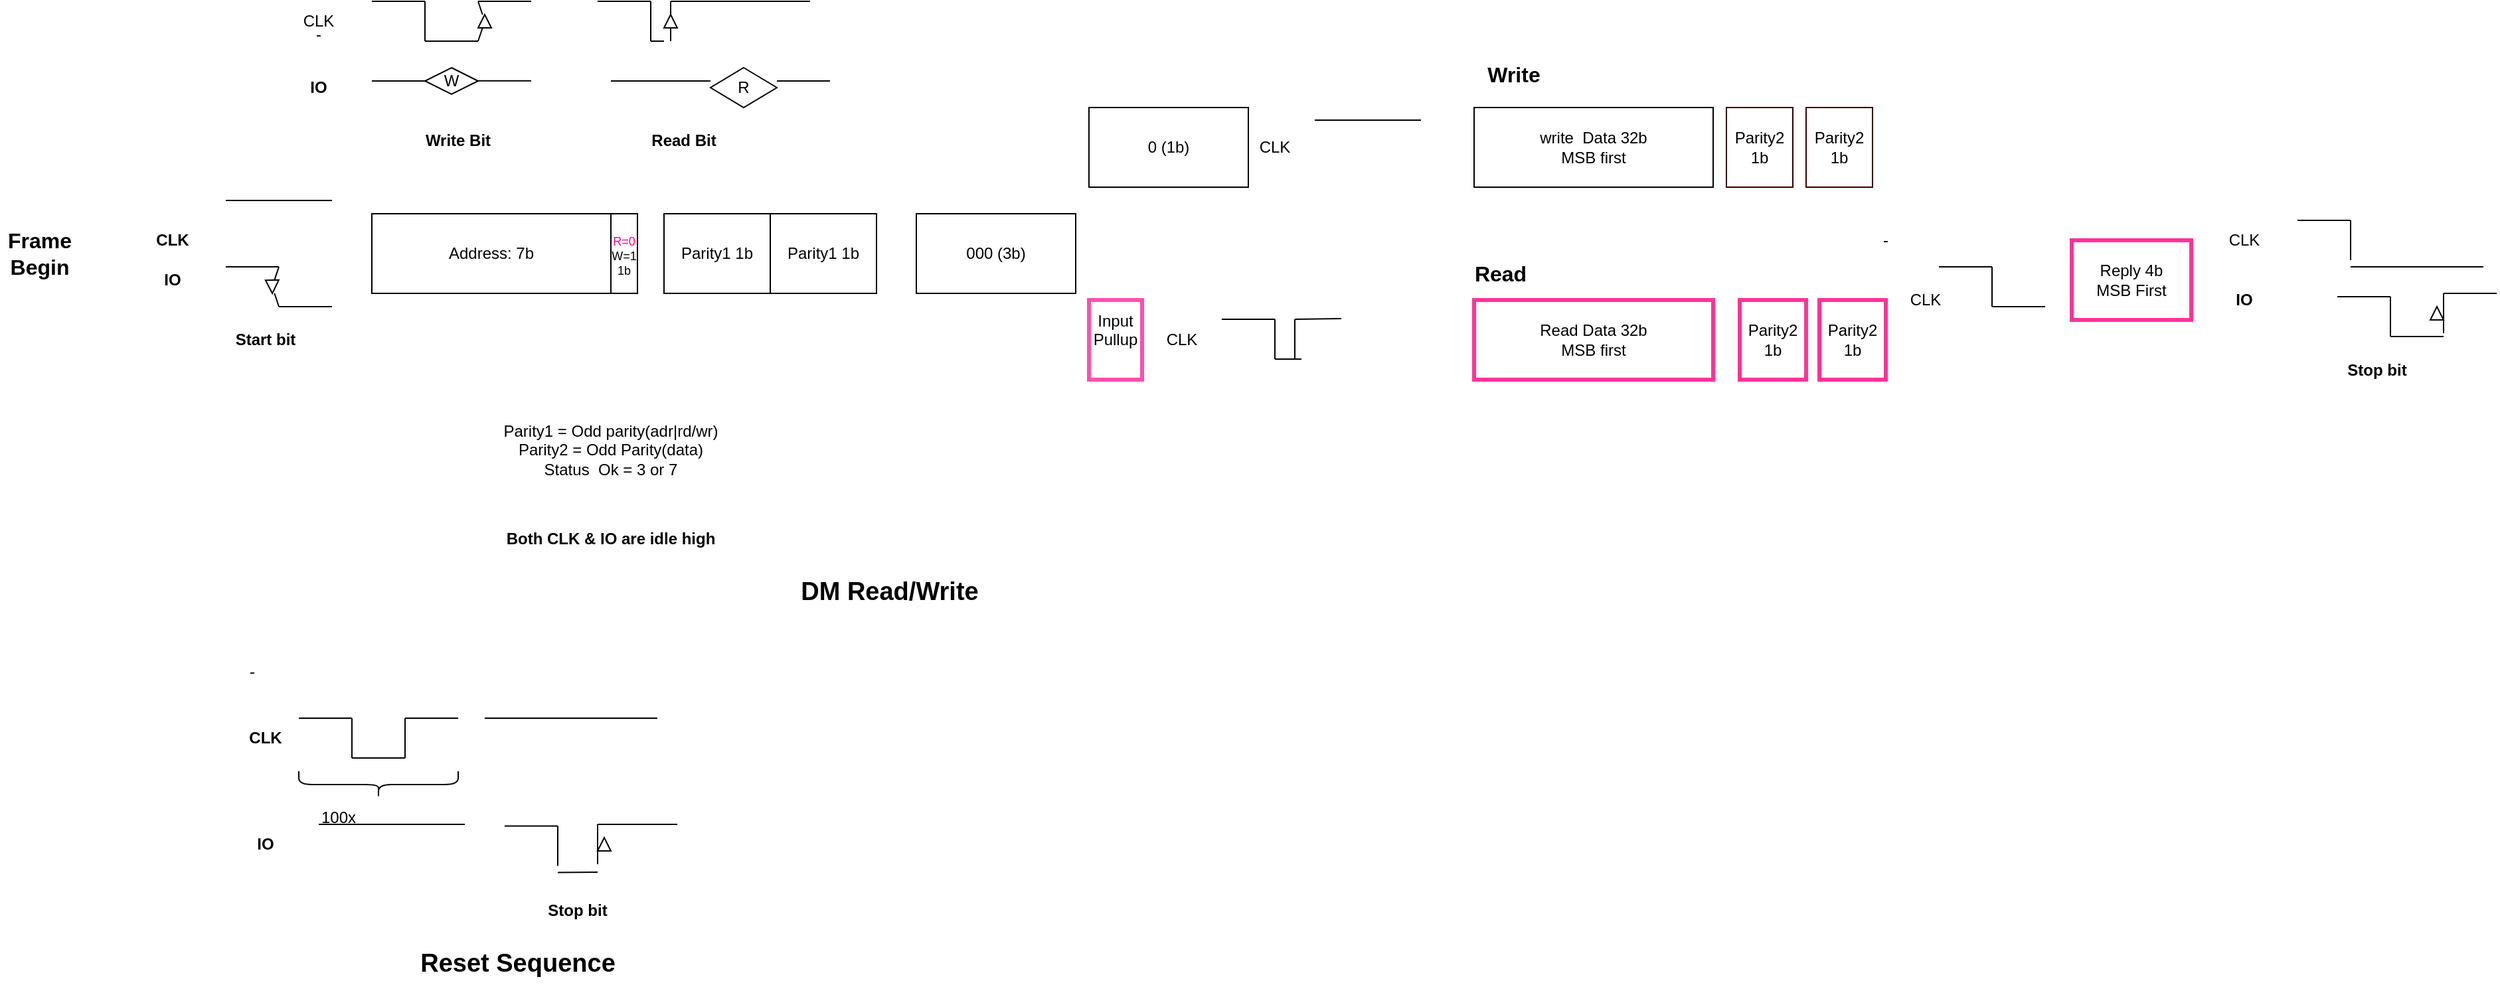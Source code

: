 <mxfile version="24.7.5">
  <diagram name="Page-1" id="jChE_Ysqi16fvVHo6qqx">
    <mxGraphModel dx="2607" dy="1598" grid="1" gridSize="10" guides="1" tooltips="1" connect="1" arrows="1" fold="1" page="1" pageScale="1" pageWidth="850" pageHeight="1100" math="0" shadow="0">
      <root>
        <mxCell id="0" />
        <mxCell id="1" parent="0" />
        <mxCell id="N4g29BDLzSWMzvOM655R-1" value="&lt;b&gt;CLK&lt;/b&gt;" style="text;html=1;align=center;verticalAlign=middle;whiteSpace=wrap;rounded=0;" vertex="1" parent="1">
          <mxGeometry x="150" y="165" width="60" height="30" as="geometry" />
        </mxCell>
        <mxCell id="N4g29BDLzSWMzvOM655R-2" value="&lt;b&gt;IO&lt;/b&gt;" style="text;html=1;align=center;verticalAlign=middle;whiteSpace=wrap;rounded=0;" vertex="1" parent="1">
          <mxGeometry x="150" y="195" width="60" height="30" as="geometry" />
        </mxCell>
        <mxCell id="N4g29BDLzSWMzvOM655R-3" value="" style="endArrow=none;html=1;rounded=0;" edge="1" parent="1">
          <mxGeometry width="50" height="50" relative="1" as="geometry">
            <mxPoint x="220" y="150" as="sourcePoint" />
            <mxPoint x="300" y="150" as="targetPoint" />
          </mxGeometry>
        </mxCell>
        <mxCell id="N4g29BDLzSWMzvOM655R-4" value="" style="endArrow=none;html=1;rounded=0;" edge="1" parent="1">
          <mxGeometry width="50" height="50" relative="1" as="geometry">
            <mxPoint x="220" y="200" as="sourcePoint" />
            <mxPoint x="260" y="200" as="targetPoint" />
          </mxGeometry>
        </mxCell>
        <mxCell id="N4g29BDLzSWMzvOM655R-5" value="" style="endArrow=none;html=1;rounded=0;" edge="1" parent="1">
          <mxGeometry width="50" height="50" relative="1" as="geometry">
            <mxPoint x="260" y="230" as="sourcePoint" />
            <mxPoint x="300" y="230" as="targetPoint" />
          </mxGeometry>
        </mxCell>
        <mxCell id="N4g29BDLzSWMzvOM655R-6" value="" style="endArrow=none;html=1;rounded=0;" edge="1" parent="1" source="N4g29BDLzSWMzvOM655R-137">
          <mxGeometry width="50" height="50" relative="1" as="geometry">
            <mxPoint x="260" y="230" as="sourcePoint" />
            <mxPoint x="260" y="200" as="targetPoint" />
          </mxGeometry>
        </mxCell>
        <mxCell id="N4g29BDLzSWMzvOM655R-7" value="&lt;b&gt;Start bit&lt;/b&gt;" style="text;html=1;align=center;verticalAlign=middle;whiteSpace=wrap;rounded=0;" vertex="1" parent="1">
          <mxGeometry x="220" y="240" width="60" height="30" as="geometry" />
        </mxCell>
        <mxCell id="N4g29BDLzSWMzvOM655R-14" value="" style="group" vertex="1" connectable="0" parent="1">
          <mxGeometry x="330" y="160" width="200" height="60" as="geometry" />
        </mxCell>
        <mxCell id="N4g29BDLzSWMzvOM655R-11" value="Address: 7b" style="rounded=0;whiteSpace=wrap;html=1;" vertex="1" parent="N4g29BDLzSWMzvOM655R-14">
          <mxGeometry width="180" height="60" as="geometry" />
        </mxCell>
        <mxCell id="N4g29BDLzSWMzvOM655R-12" value="&lt;font color=&quot;#ff0080&quot; style=&quot;font-size: 9px;&quot;&gt;R=0&lt;/font&gt;&lt;div style=&quot;font-size: 9px;&quot;&gt;W=1&lt;/div&gt;&lt;div style=&quot;font-size: 9px;&quot;&gt;1b&lt;/div&gt;" style="rounded=0;whiteSpace=wrap;html=1;" vertex="1" parent="N4g29BDLzSWMzvOM655R-14">
          <mxGeometry x="180" width="20" height="60" as="geometry" />
        </mxCell>
        <mxCell id="N4g29BDLzSWMzvOM655R-15" value="" style="group" vertex="1" connectable="0" parent="1">
          <mxGeometry x="550" y="160" width="310" height="60" as="geometry" />
        </mxCell>
        <mxCell id="N4g29BDLzSWMzvOM655R-16" value="Parity1 1b" style="rounded=0;whiteSpace=wrap;html=1;" vertex="1" parent="N4g29BDLzSWMzvOM655R-15">
          <mxGeometry width="80" height="60" as="geometry" />
        </mxCell>
        <mxCell id="N4g29BDLzSWMzvOM655R-18" value="" style="group" vertex="1" connectable="0" parent="N4g29BDLzSWMzvOM655R-15">
          <mxGeometry x="80" width="230" height="60" as="geometry" />
        </mxCell>
        <mxCell id="N4g29BDLzSWMzvOM655R-19" value="Parity1 1b" style="rounded=0;whiteSpace=wrap;html=1;" vertex="1" parent="N4g29BDLzSWMzvOM655R-18">
          <mxGeometry width="80" height="60" as="geometry" />
        </mxCell>
        <mxCell id="N4g29BDLzSWMzvOM655R-24" value="000 (3b)" style="rounded=0;whiteSpace=wrap;html=1;" vertex="1" parent="N4g29BDLzSWMzvOM655R-18">
          <mxGeometry x="110" width="120" height="60" as="geometry" />
        </mxCell>
        <mxCell id="N4g29BDLzSWMzvOM655R-30" value="0 (1b)" style="rounded=0;whiteSpace=wrap;html=1;" vertex="1" parent="1">
          <mxGeometry x="870" y="80" width="120" height="60" as="geometry" />
        </mxCell>
        <mxCell id="N4g29BDLzSWMzvOM655R-31" value="Input Pullup&lt;div&gt;&lt;br&gt;&lt;/div&gt;" style="rounded=0;whiteSpace=wrap;html=1;strokeColor=#FF4FAD;strokeWidth=3;" vertex="1" parent="1">
          <mxGeometry x="870" y="225" width="40" height="60" as="geometry" />
        </mxCell>
        <mxCell id="N4g29BDLzSWMzvOM655R-33" value="" style="endArrow=none;html=1;rounded=0;" edge="1" parent="1">
          <mxGeometry width="50" height="50" relative="1" as="geometry">
            <mxPoint x="1040" y="89.44" as="sourcePoint" />
            <mxPoint x="1120" y="89.44" as="targetPoint" />
          </mxGeometry>
        </mxCell>
        <mxCell id="N4g29BDLzSWMzvOM655R-38" value="CLK" style="text;html=1;align=center;verticalAlign=middle;whiteSpace=wrap;rounded=0;" vertex="1" parent="1">
          <mxGeometry x="910" y="240" width="60" height="30" as="geometry" />
        </mxCell>
        <mxCell id="N4g29BDLzSWMzvOM655R-41" value="" style="endArrow=none;html=1;rounded=0;" edge="1" parent="1">
          <mxGeometry width="50" height="50" relative="1" as="geometry">
            <mxPoint x="330" as="sourcePoint" />
            <mxPoint x="370" as="targetPoint" />
          </mxGeometry>
        </mxCell>
        <mxCell id="N4g29BDLzSWMzvOM655R-42" value="" style="endArrow=none;html=1;rounded=0;" edge="1" parent="1">
          <mxGeometry width="50" height="50" relative="1" as="geometry">
            <mxPoint x="370" y="30" as="sourcePoint" />
            <mxPoint x="410" y="30" as="targetPoint" />
          </mxGeometry>
        </mxCell>
        <mxCell id="N4g29BDLzSWMzvOM655R-43" value="" style="endArrow=none;html=1;rounded=0;" edge="1" parent="1">
          <mxGeometry width="50" height="50" relative="1" as="geometry">
            <mxPoint x="370" y="30" as="sourcePoint" />
            <mxPoint x="370" as="targetPoint" />
          </mxGeometry>
        </mxCell>
        <mxCell id="N4g29BDLzSWMzvOM655R-44" value="&lt;b&gt;Write Bit&lt;/b&gt;" style="text;html=1;align=center;verticalAlign=middle;whiteSpace=wrap;rounded=0;" vertex="1" parent="1">
          <mxGeometry x="365" y="90" width="60" height="30" as="geometry" />
        </mxCell>
        <mxCell id="N4g29BDLzSWMzvOM655R-45" value="-" style="text;html=1;align=center;verticalAlign=middle;whiteSpace=wrap;rounded=0;" vertex="1" parent="1">
          <mxGeometry x="260" y="10" width="60" height="30" as="geometry" />
        </mxCell>
        <mxCell id="N4g29BDLzSWMzvOM655R-46" value="&lt;b&gt;IO&lt;/b&gt;" style="text;html=1;align=center;verticalAlign=middle;whiteSpace=wrap;rounded=0;" vertex="1" parent="1">
          <mxGeometry x="260" y="50" width="60" height="30" as="geometry" />
        </mxCell>
        <mxCell id="N4g29BDLzSWMzvOM655R-47" value="" style="endArrow=none;html=1;rounded=0;" edge="1" parent="1" source="N4g29BDLzSWMzvOM655R-133">
          <mxGeometry width="50" height="50" relative="1" as="geometry">
            <mxPoint x="410" y="30" as="sourcePoint" />
            <mxPoint x="410" as="targetPoint" />
          </mxGeometry>
        </mxCell>
        <mxCell id="N4g29BDLzSWMzvOM655R-48" value="" style="endArrow=none;html=1;rounded=0;" edge="1" parent="1">
          <mxGeometry width="50" height="50" relative="1" as="geometry">
            <mxPoint x="410" as="sourcePoint" />
            <mxPoint x="450" as="targetPoint" />
          </mxGeometry>
        </mxCell>
        <mxCell id="N4g29BDLzSWMzvOM655R-50" value="W" style="rhombus;whiteSpace=wrap;html=1;" vertex="1" parent="1">
          <mxGeometry x="370" y="50" width="40" height="20" as="geometry" />
        </mxCell>
        <mxCell id="N4g29BDLzSWMzvOM655R-51" value="" style="endArrow=none;html=1;rounded=0;" edge="1" parent="1">
          <mxGeometry width="50" height="50" relative="1" as="geometry">
            <mxPoint x="330" y="60" as="sourcePoint" />
            <mxPoint x="370" y="60" as="targetPoint" />
          </mxGeometry>
        </mxCell>
        <mxCell id="N4g29BDLzSWMzvOM655R-52" value="" style="endArrow=none;html=1;rounded=0;" edge="1" parent="1">
          <mxGeometry width="50" height="50" relative="1" as="geometry">
            <mxPoint x="410" y="59.88" as="sourcePoint" />
            <mxPoint x="450" y="59.88" as="targetPoint" />
          </mxGeometry>
        </mxCell>
        <mxCell id="N4g29BDLzSWMzvOM655R-53" value="" style="endArrow=none;html=1;rounded=0;" edge="1" parent="1">
          <mxGeometry width="50" height="50" relative="1" as="geometry">
            <mxPoint x="500" as="sourcePoint" />
            <mxPoint x="540" as="targetPoint" />
          </mxGeometry>
        </mxCell>
        <mxCell id="N4g29BDLzSWMzvOM655R-55" value="" style="endArrow=none;html=1;rounded=0;" edge="1" parent="1">
          <mxGeometry width="50" height="50" relative="1" as="geometry">
            <mxPoint x="540" y="30" as="sourcePoint" />
            <mxPoint x="540" as="targetPoint" />
          </mxGeometry>
        </mxCell>
        <mxCell id="N4g29BDLzSWMzvOM655R-56" value="&lt;b&gt;Read Bit&lt;/b&gt;" style="text;html=1;align=center;verticalAlign=middle;whiteSpace=wrap;rounded=0;" vertex="1" parent="1">
          <mxGeometry x="535" y="90" width="60" height="30" as="geometry" />
        </mxCell>
        <mxCell id="N4g29BDLzSWMzvOM655R-57" value="" style="endArrow=none;html=1;rounded=0;" edge="1" parent="1">
          <mxGeometry width="50" height="50" relative="1" as="geometry">
            <mxPoint x="555" y="30" as="sourcePoint" />
            <mxPoint x="555" as="targetPoint" />
            <Array as="points">
              <mxPoint x="555" y="10" />
            </Array>
          </mxGeometry>
        </mxCell>
        <mxCell id="N4g29BDLzSWMzvOM655R-58" value="" style="endArrow=none;html=1;rounded=0;" edge="1" parent="1">
          <mxGeometry width="50" height="50" relative="1" as="geometry">
            <mxPoint x="555" as="sourcePoint" />
            <mxPoint x="660" as="targetPoint" />
          </mxGeometry>
        </mxCell>
        <mxCell id="N4g29BDLzSWMzvOM655R-59" value="R" style="rhombus;whiteSpace=wrap;html=1;" vertex="1" parent="1">
          <mxGeometry x="585" y="50" width="50" height="30" as="geometry" />
        </mxCell>
        <mxCell id="N4g29BDLzSWMzvOM655R-60" value="" style="endArrow=none;html=1;rounded=0;" edge="1" parent="1">
          <mxGeometry width="50" height="50" relative="1" as="geometry">
            <mxPoint x="510" y="60" as="sourcePoint" />
            <mxPoint x="585" y="60" as="targetPoint" />
          </mxGeometry>
        </mxCell>
        <mxCell id="N4g29BDLzSWMzvOM655R-61" value="" style="endArrow=none;html=1;rounded=0;" edge="1" parent="1">
          <mxGeometry width="50" height="50" relative="1" as="geometry">
            <mxPoint x="635" y="60" as="sourcePoint" />
            <mxPoint x="675" y="60" as="targetPoint" />
          </mxGeometry>
        </mxCell>
        <mxCell id="N4g29BDLzSWMzvOM655R-62" value="" style="endArrow=none;html=1;rounded=0;" edge="1" parent="1">
          <mxGeometry width="50" height="50" relative="1" as="geometry">
            <mxPoint x="540" y="30" as="sourcePoint" />
            <mxPoint x="550" y="30" as="targetPoint" />
          </mxGeometry>
        </mxCell>
        <mxCell id="N4g29BDLzSWMzvOM655R-63" value="" style="endArrow=none;html=1;rounded=0;" edge="1" parent="1">
          <mxGeometry width="50" height="50" relative="1" as="geometry">
            <mxPoint x="970" y="239.44" as="sourcePoint" />
            <mxPoint x="1010" y="239.44" as="targetPoint" />
          </mxGeometry>
        </mxCell>
        <mxCell id="N4g29BDLzSWMzvOM655R-64" value="" style="endArrow=none;html=1;rounded=0;" edge="1" parent="1">
          <mxGeometry width="50" height="50" relative="1" as="geometry">
            <mxPoint x="1010" y="269.44" as="sourcePoint" />
            <mxPoint x="1010" y="239.44" as="targetPoint" />
          </mxGeometry>
        </mxCell>
        <mxCell id="N4g29BDLzSWMzvOM655R-65" value="" style="endArrow=none;html=1;rounded=0;" edge="1" parent="1">
          <mxGeometry width="50" height="50" relative="1" as="geometry">
            <mxPoint x="1025" y="269.44" as="sourcePoint" />
            <mxPoint x="1025" y="239.44" as="targetPoint" />
            <Array as="points">
              <mxPoint x="1025" y="249.44" />
            </Array>
          </mxGeometry>
        </mxCell>
        <mxCell id="N4g29BDLzSWMzvOM655R-66" value="" style="endArrow=none;html=1;rounded=0;" edge="1" parent="1">
          <mxGeometry width="50" height="50" relative="1" as="geometry">
            <mxPoint x="1025" y="239.44" as="sourcePoint" />
            <mxPoint x="1060" y="238.98" as="targetPoint" />
          </mxGeometry>
        </mxCell>
        <mxCell id="N4g29BDLzSWMzvOM655R-67" value="" style="endArrow=none;html=1;rounded=0;" edge="1" parent="1">
          <mxGeometry width="50" height="50" relative="1" as="geometry">
            <mxPoint x="1010" y="269.44" as="sourcePoint" />
            <mxPoint x="1030" y="269.44" as="targetPoint" />
          </mxGeometry>
        </mxCell>
        <mxCell id="N4g29BDLzSWMzvOM655R-73" value="CLK" style="text;html=1;align=center;verticalAlign=middle;whiteSpace=wrap;rounded=0;" vertex="1" parent="1">
          <mxGeometry x="260" width="60" height="30" as="geometry" />
        </mxCell>
        <mxCell id="N4g29BDLzSWMzvOM655R-74" value="CLK" style="text;html=1;align=center;verticalAlign=middle;whiteSpace=wrap;rounded=0;" vertex="1" parent="1">
          <mxGeometry x="980" y="95" width="60" height="30" as="geometry" />
        </mxCell>
        <mxCell id="N4g29BDLzSWMzvOM655R-75" value="&lt;b&gt;&lt;font style=&quot;font-size: 16px;&quot;&gt;Frame Begin&lt;/font&gt;&lt;/b&gt;" style="text;html=1;align=center;verticalAlign=middle;whiteSpace=wrap;rounded=0;" vertex="1" parent="1">
          <mxGeometry x="50" y="175" width="60" height="30" as="geometry" />
        </mxCell>
        <mxCell id="N4g29BDLzSWMzvOM655R-76" value="&lt;b&gt;&lt;font style=&quot;font-size: 16px;&quot;&gt;Write&lt;/font&gt;&lt;/b&gt;" style="text;html=1;align=center;verticalAlign=middle;whiteSpace=wrap;rounded=0;" vertex="1" parent="1">
          <mxGeometry x="1160" y="40" width="60" height="30" as="geometry" />
        </mxCell>
        <mxCell id="N4g29BDLzSWMzvOM655R-80" value="" style="group" vertex="1" connectable="0" parent="1">
          <mxGeometry x="1160" y="80" width="200" height="60" as="geometry" />
        </mxCell>
        <mxCell id="N4g29BDLzSWMzvOM655R-81" value="write&amp;nbsp; Data 32b&lt;div&gt;MSB first&lt;/div&gt;" style="rounded=0;whiteSpace=wrap;html=1;" vertex="1" parent="N4g29BDLzSWMzvOM655R-80">
          <mxGeometry width="180" height="60" as="geometry" />
        </mxCell>
        <mxCell id="N4g29BDLzSWMzvOM655R-83" value="Read Data 32b&lt;div&gt;MSB first&lt;/div&gt;" style="rounded=0;whiteSpace=wrap;html=1;strokeColor=#FF3399;perimeterSpacing=2;strokeWidth=3;" vertex="1" parent="1">
          <mxGeometry x="1160" y="225" width="180" height="60" as="geometry" />
        </mxCell>
        <mxCell id="N4g29BDLzSWMzvOM655R-84" value="&lt;b&gt;&lt;font style=&quot;font-size: 16px;&quot;&gt;Read&lt;/font&gt;&lt;/b&gt;" style="text;html=1;align=center;verticalAlign=middle;whiteSpace=wrap;rounded=0;" vertex="1" parent="1">
          <mxGeometry x="1150" y="190" width="60" height="30" as="geometry" />
        </mxCell>
        <mxCell id="N4g29BDLzSWMzvOM655R-86" value="Parity2 1b" style="rounded=0;whiteSpace=wrap;html=1;strokeColor=#FF3399;perimeterSpacing=2;strokeWidth=3;" vertex="1" parent="1">
          <mxGeometry x="1360" y="225" width="50" height="60" as="geometry" />
        </mxCell>
        <mxCell id="N4g29BDLzSWMzvOM655R-87" value="Parity2 1b" style="rounded=0;whiteSpace=wrap;html=1;strokeColor=#FF3399;perimeterSpacing=2;strokeWidth=3;" vertex="1" parent="1">
          <mxGeometry x="1420" y="225" width="50" height="60" as="geometry" />
        </mxCell>
        <mxCell id="N4g29BDLzSWMzvOM655R-88" value="Parity2 1b" style="rounded=0;whiteSpace=wrap;html=1;strokeColor=#330000;perimeterSpacing=2;strokeWidth=1;" vertex="1" parent="1">
          <mxGeometry x="1350" y="80" width="50" height="60" as="geometry" />
        </mxCell>
        <mxCell id="N4g29BDLzSWMzvOM655R-89" value="Parity2 1b" style="rounded=0;whiteSpace=wrap;html=1;strokeColor=#330000;perimeterSpacing=2;strokeWidth=1;" vertex="1" parent="1">
          <mxGeometry x="1410" y="80" width="50" height="60" as="geometry" />
        </mxCell>
        <mxCell id="N4g29BDLzSWMzvOM655R-90" value="" style="endArrow=none;html=1;rounded=0;" edge="1" parent="1">
          <mxGeometry width="50" height="50" relative="1" as="geometry">
            <mxPoint x="1510" y="200" as="sourcePoint" />
            <mxPoint x="1550" y="200" as="targetPoint" />
          </mxGeometry>
        </mxCell>
        <mxCell id="N4g29BDLzSWMzvOM655R-91" value="" style="endArrow=none;html=1;rounded=0;" edge="1" parent="1">
          <mxGeometry width="50" height="50" relative="1" as="geometry">
            <mxPoint x="1550" y="230" as="sourcePoint" />
            <mxPoint x="1590" y="230" as="targetPoint" />
          </mxGeometry>
        </mxCell>
        <mxCell id="N4g29BDLzSWMzvOM655R-92" value="" style="endArrow=none;html=1;rounded=0;" edge="1" parent="1">
          <mxGeometry width="50" height="50" relative="1" as="geometry">
            <mxPoint x="1550" y="230" as="sourcePoint" />
            <mxPoint x="1550" y="200" as="targetPoint" />
          </mxGeometry>
        </mxCell>
        <mxCell id="N4g29BDLzSWMzvOM655R-93" value="-" style="text;html=1;align=center;verticalAlign=middle;whiteSpace=wrap;rounded=0;" vertex="1" parent="1">
          <mxGeometry x="1440" y="165" width="60" height="30" as="geometry" />
        </mxCell>
        <mxCell id="N4g29BDLzSWMzvOM655R-94" value="CLK" style="text;html=1;align=center;verticalAlign=middle;whiteSpace=wrap;rounded=0;" vertex="1" parent="1">
          <mxGeometry x="1470" y="210" width="60" height="30" as="geometry" />
        </mxCell>
        <mxCell id="N4g29BDLzSWMzvOM655R-95" value="Reply 4b&lt;div&gt;MSB First&lt;/div&gt;" style="rounded=0;whiteSpace=wrap;html=1;strokeColor=#FF3399;perimeterSpacing=2;strokeWidth=3;" vertex="1" parent="1">
          <mxGeometry x="1610" y="180" width="90" height="60" as="geometry" />
        </mxCell>
        <mxCell id="N4g29BDLzSWMzvOM655R-96" value="" style="endArrow=none;html=1;rounded=0;" edge="1" parent="1">
          <mxGeometry width="50" height="50" relative="1" as="geometry">
            <mxPoint x="1780" y="165" as="sourcePoint" />
            <mxPoint x="1820" y="165" as="targetPoint" />
          </mxGeometry>
        </mxCell>
        <mxCell id="N4g29BDLzSWMzvOM655R-97" value="" style="endArrow=none;html=1;rounded=0;" edge="1" parent="1">
          <mxGeometry width="50" height="50" relative="1" as="geometry">
            <mxPoint x="1820" y="200" as="sourcePoint" />
            <mxPoint x="1920" y="200" as="targetPoint" />
          </mxGeometry>
        </mxCell>
        <mxCell id="N4g29BDLzSWMzvOM655R-98" value="" style="endArrow=none;html=1;rounded=0;" edge="1" parent="1">
          <mxGeometry width="50" height="50" relative="1" as="geometry">
            <mxPoint x="1820" y="195" as="sourcePoint" />
            <mxPoint x="1820" y="165" as="targetPoint" />
          </mxGeometry>
        </mxCell>
        <mxCell id="N4g29BDLzSWMzvOM655R-99" value="CLK" style="text;html=1;align=center;verticalAlign=middle;whiteSpace=wrap;rounded=0;" vertex="1" parent="1">
          <mxGeometry x="1710" y="165" width="60" height="30" as="geometry" />
        </mxCell>
        <mxCell id="N4g29BDLzSWMzvOM655R-100" value="&lt;b&gt;IO&lt;/b&gt;" style="text;html=1;align=center;verticalAlign=middle;whiteSpace=wrap;rounded=0;" vertex="1" parent="1">
          <mxGeometry x="1710" y="210" width="60" height="30" as="geometry" />
        </mxCell>
        <mxCell id="N4g29BDLzSWMzvOM655R-101" value="" style="endArrow=none;html=1;rounded=0;" edge="1" parent="1">
          <mxGeometry width="50" height="50" relative="1" as="geometry">
            <mxPoint x="1810" y="222.5" as="sourcePoint" />
            <mxPoint x="1850" y="222.5" as="targetPoint" />
          </mxGeometry>
        </mxCell>
        <mxCell id="N4g29BDLzSWMzvOM655R-102" value="" style="endArrow=none;html=1;rounded=0;" edge="1" parent="1">
          <mxGeometry width="50" height="50" relative="1" as="geometry">
            <mxPoint x="1850" y="252.5" as="sourcePoint" />
            <mxPoint x="1890" y="252.5" as="targetPoint" />
          </mxGeometry>
        </mxCell>
        <mxCell id="N4g29BDLzSWMzvOM655R-103" value="" style="endArrow=none;html=1;rounded=0;" edge="1" parent="1">
          <mxGeometry width="50" height="50" relative="1" as="geometry">
            <mxPoint x="1850" y="252.5" as="sourcePoint" />
            <mxPoint x="1850" y="222.5" as="targetPoint" />
          </mxGeometry>
        </mxCell>
        <mxCell id="N4g29BDLzSWMzvOM655R-104" value="&lt;b&gt;Stop bit&lt;/b&gt;" style="text;html=1;align=center;verticalAlign=middle;whiteSpace=wrap;rounded=0;" vertex="1" parent="1">
          <mxGeometry x="1810" y="262.5" width="60" height="30" as="geometry" />
        </mxCell>
        <mxCell id="N4g29BDLzSWMzvOM655R-105" value="" style="endArrow=none;html=1;rounded=0;" edge="1" parent="1">
          <mxGeometry width="50" height="50" relative="1" as="geometry">
            <mxPoint x="1890" y="250" as="sourcePoint" />
            <mxPoint x="1890" y="220" as="targetPoint" />
          </mxGeometry>
        </mxCell>
        <mxCell id="N4g29BDLzSWMzvOM655R-106" value="" style="endArrow=none;html=1;rounded=0;" edge="1" parent="1">
          <mxGeometry width="50" height="50" relative="1" as="geometry">
            <mxPoint x="1890" y="220" as="sourcePoint" />
            <mxPoint x="1930" y="220" as="targetPoint" />
          </mxGeometry>
        </mxCell>
        <mxCell id="N4g29BDLzSWMzvOM655R-107" value="Parity1 = Odd parity(adr|rd/wr)&lt;div&gt;Parity2 = Odd Parity(data)&lt;/div&gt;&lt;div&gt;Status&amp;nbsp; Ok = 3 or 7&lt;br&gt;&lt;div&gt;&lt;br&gt;&lt;/div&gt;&lt;/div&gt;" style="text;html=1;align=center;verticalAlign=middle;whiteSpace=wrap;rounded=0;" vertex="1" parent="1">
          <mxGeometry x="340" y="330" width="340" height="30" as="geometry" />
        </mxCell>
        <mxCell id="N4g29BDLzSWMzvOM655R-108" value="&lt;b&gt;Both CLK &amp;amp; IO are idle high&lt;/b&gt;" style="text;html=1;align=center;verticalAlign=middle;whiteSpace=wrap;rounded=0;" vertex="1" parent="1">
          <mxGeometry x="325" y="390" width="370" height="30" as="geometry" />
        </mxCell>
        <mxCell id="N4g29BDLzSWMzvOM655R-109" value="" style="endArrow=none;html=1;rounded=0;" edge="1" parent="1">
          <mxGeometry width="50" height="50" relative="1" as="geometry">
            <mxPoint x="275" y="540" as="sourcePoint" />
            <mxPoint x="315" y="540" as="targetPoint" />
          </mxGeometry>
        </mxCell>
        <mxCell id="N4g29BDLzSWMzvOM655R-110" value="" style="endArrow=none;html=1;rounded=0;" edge="1" parent="1">
          <mxGeometry width="50" height="50" relative="1" as="geometry">
            <mxPoint x="315" y="570" as="sourcePoint" />
            <mxPoint x="355" y="570" as="targetPoint" />
          </mxGeometry>
        </mxCell>
        <mxCell id="N4g29BDLzSWMzvOM655R-111" value="" style="endArrow=none;html=1;rounded=0;" edge="1" parent="1">
          <mxGeometry width="50" height="50" relative="1" as="geometry">
            <mxPoint x="315" y="570" as="sourcePoint" />
            <mxPoint x="315" y="540" as="targetPoint" />
          </mxGeometry>
        </mxCell>
        <mxCell id="N4g29BDLzSWMzvOM655R-112" value="-" style="text;html=1;align=center;verticalAlign=middle;whiteSpace=wrap;rounded=0;" vertex="1" parent="1">
          <mxGeometry x="210" y="490" width="60" height="30" as="geometry" />
        </mxCell>
        <mxCell id="N4g29BDLzSWMzvOM655R-113" value="" style="endArrow=none;html=1;rounded=0;" edge="1" parent="1">
          <mxGeometry width="50" height="50" relative="1" as="geometry">
            <mxPoint x="355" y="570" as="sourcePoint" />
            <mxPoint x="355" y="540" as="targetPoint" />
          </mxGeometry>
        </mxCell>
        <mxCell id="N4g29BDLzSWMzvOM655R-114" value="" style="endArrow=none;html=1;rounded=0;" edge="1" parent="1">
          <mxGeometry width="50" height="50" relative="1" as="geometry">
            <mxPoint x="355" y="540" as="sourcePoint" />
            <mxPoint x="395" y="540" as="targetPoint" />
          </mxGeometry>
        </mxCell>
        <mxCell id="N4g29BDLzSWMzvOM655R-115" value="&lt;b&gt;CLK&lt;/b&gt;" style="text;html=1;align=center;verticalAlign=middle;whiteSpace=wrap;rounded=0;" vertex="1" parent="1">
          <mxGeometry x="220" y="540" width="60" height="30" as="geometry" />
        </mxCell>
        <mxCell id="N4g29BDLzSWMzvOM655R-116" value="&lt;b&gt;IO&lt;/b&gt;" style="text;html=1;align=center;verticalAlign=middle;whiteSpace=wrap;rounded=0;" vertex="1" parent="1">
          <mxGeometry x="220" y="620" width="60" height="30" as="geometry" />
        </mxCell>
        <mxCell id="N4g29BDLzSWMzvOM655R-117" value="" style="endArrow=none;html=1;rounded=0;" edge="1" parent="1">
          <mxGeometry width="50" height="50" relative="1" as="geometry">
            <mxPoint x="290" y="620" as="sourcePoint" />
            <mxPoint x="400" y="620" as="targetPoint" />
            <Array as="points">
              <mxPoint x="340" y="620" />
            </Array>
          </mxGeometry>
        </mxCell>
        <mxCell id="N4g29BDLzSWMzvOM655R-118" value="" style="shape=curlyBracket;whiteSpace=wrap;html=1;rounded=1;flipH=1;labelPosition=right;verticalLabelPosition=middle;align=left;verticalAlign=middle;rotation=90;" vertex="1" parent="1">
          <mxGeometry x="325" y="530" width="20" height="120" as="geometry" />
        </mxCell>
        <mxCell id="N4g29BDLzSWMzvOM655R-119" value="100x" style="text;html=1;align=center;verticalAlign=middle;whiteSpace=wrap;rounded=0;" vertex="1" parent="1">
          <mxGeometry x="275" y="600" width="60" height="30" as="geometry" />
        </mxCell>
        <mxCell id="N4g29BDLzSWMzvOM655R-120" value="" style="endArrow=none;html=1;rounded=0;" edge="1" parent="1">
          <mxGeometry width="50" height="50" relative="1" as="geometry">
            <mxPoint x="430" y="621.25" as="sourcePoint" />
            <mxPoint x="470" y="621.25" as="targetPoint" />
          </mxGeometry>
        </mxCell>
        <mxCell id="N4g29BDLzSWMzvOM655R-121" value="" style="endArrow=none;html=1;rounded=0;" edge="1" parent="1">
          <mxGeometry width="50" height="50" relative="1" as="geometry">
            <mxPoint x="470" y="656.25" as="sourcePoint" />
            <mxPoint x="500" y="656" as="targetPoint" />
          </mxGeometry>
        </mxCell>
        <mxCell id="N4g29BDLzSWMzvOM655R-122" value="" style="endArrow=none;html=1;rounded=0;" edge="1" parent="1">
          <mxGeometry width="50" height="50" relative="1" as="geometry">
            <mxPoint x="470" y="651.25" as="sourcePoint" />
            <mxPoint x="470" y="621.25" as="targetPoint" />
          </mxGeometry>
        </mxCell>
        <mxCell id="N4g29BDLzSWMzvOM655R-123" value="" style="endArrow=none;html=1;rounded=0;" edge="1" parent="1">
          <mxGeometry width="50" height="50" relative="1" as="geometry">
            <mxPoint x="415" y="540" as="sourcePoint" />
            <mxPoint x="545" y="540" as="targetPoint" />
          </mxGeometry>
        </mxCell>
        <mxCell id="N4g29BDLzSWMzvOM655R-126" value="&lt;b&gt;Stop bit&lt;/b&gt;" style="text;html=1;align=center;verticalAlign=middle;whiteSpace=wrap;rounded=0;" vertex="1" parent="1">
          <mxGeometry x="455" y="670" width="60" height="30" as="geometry" />
        </mxCell>
        <mxCell id="N4g29BDLzSWMzvOM655R-129" value="" style="endArrow=none;html=1;rounded=0;" edge="1" parent="1">
          <mxGeometry width="50" height="50" relative="1" as="geometry">
            <mxPoint x="500" y="620" as="sourcePoint" />
            <mxPoint x="560" y="620" as="targetPoint" />
          </mxGeometry>
        </mxCell>
        <mxCell id="N4g29BDLzSWMzvOM655R-130" value="" style="endArrow=none;html=1;rounded=0;" edge="1" parent="1">
          <mxGeometry width="50" height="50" relative="1" as="geometry">
            <mxPoint x="500" y="650" as="sourcePoint" />
            <mxPoint x="500" y="620" as="targetPoint" />
          </mxGeometry>
        </mxCell>
        <mxCell id="N4g29BDLzSWMzvOM655R-131" value="&lt;b&gt;&lt;font style=&quot;font-size: 19px;&quot;&gt;Reset Sequence&lt;/font&gt;&lt;/b&gt;" style="text;html=1;align=center;verticalAlign=middle;whiteSpace=wrap;rounded=0;" vertex="1" parent="1">
          <mxGeometry x="320" y="710" width="240" height="30" as="geometry" />
        </mxCell>
        <mxCell id="N4g29BDLzSWMzvOM655R-132" value="&lt;b&gt;&lt;font style=&quot;font-size: 19px;&quot;&gt;DM Read/Write&lt;/font&gt;&lt;/b&gt;" style="text;html=1;align=center;verticalAlign=middle;whiteSpace=wrap;rounded=0;" vertex="1" parent="1">
          <mxGeometry x="600" y="430" width="240" height="30" as="geometry" />
        </mxCell>
        <mxCell id="N4g29BDLzSWMzvOM655R-135" value="" style="endArrow=none;html=1;rounded=0;" edge="1" parent="1" target="N4g29BDLzSWMzvOM655R-133">
          <mxGeometry width="50" height="50" relative="1" as="geometry">
            <mxPoint x="410" y="30" as="sourcePoint" />
            <mxPoint x="410" as="targetPoint" />
          </mxGeometry>
        </mxCell>
        <mxCell id="N4g29BDLzSWMzvOM655R-133" value="" style="verticalLabelPosition=bottom;verticalAlign=top;html=1;shape=mxgraph.basic.acute_triangle;dx=0.5;" vertex="1" parent="1">
          <mxGeometry x="410" y="10" width="10" height="10" as="geometry" />
        </mxCell>
        <mxCell id="N4g29BDLzSWMzvOM655R-136" value="" style="verticalLabelPosition=bottom;verticalAlign=top;html=1;shape=mxgraph.basic.acute_triangle;dx=0.5;" vertex="1" parent="1">
          <mxGeometry x="550" y="10" width="10" height="10" as="geometry" />
        </mxCell>
        <mxCell id="N4g29BDLzSWMzvOM655R-138" value="" style="endArrow=none;html=1;rounded=0;" edge="1" parent="1" target="N4g29BDLzSWMzvOM655R-137">
          <mxGeometry width="50" height="50" relative="1" as="geometry">
            <mxPoint x="260" y="230" as="sourcePoint" />
            <mxPoint x="260" y="200" as="targetPoint" />
          </mxGeometry>
        </mxCell>
        <mxCell id="N4g29BDLzSWMzvOM655R-137" value="" style="verticalLabelPosition=bottom;verticalAlign=top;html=1;shape=mxgraph.basic.acute_triangle;dx=0.5;rotation=-181;" vertex="1" parent="1">
          <mxGeometry x="250" y="210" width="10" height="10" as="geometry" />
        </mxCell>
        <mxCell id="N4g29BDLzSWMzvOM655R-139" value="" style="verticalLabelPosition=bottom;verticalAlign=top;html=1;shape=mxgraph.basic.acute_triangle;dx=0.5;rotation=0;" vertex="1" parent="1">
          <mxGeometry x="1880" y="230" width="10" height="10" as="geometry" />
        </mxCell>
        <mxCell id="N4g29BDLzSWMzvOM655R-140" value="" style="verticalLabelPosition=bottom;verticalAlign=top;html=1;shape=mxgraph.basic.acute_triangle;dx=0.5;rotation=0;" vertex="1" parent="1">
          <mxGeometry x="500" y="630" width="10" height="10" as="geometry" />
        </mxCell>
      </root>
    </mxGraphModel>
  </diagram>
</mxfile>

